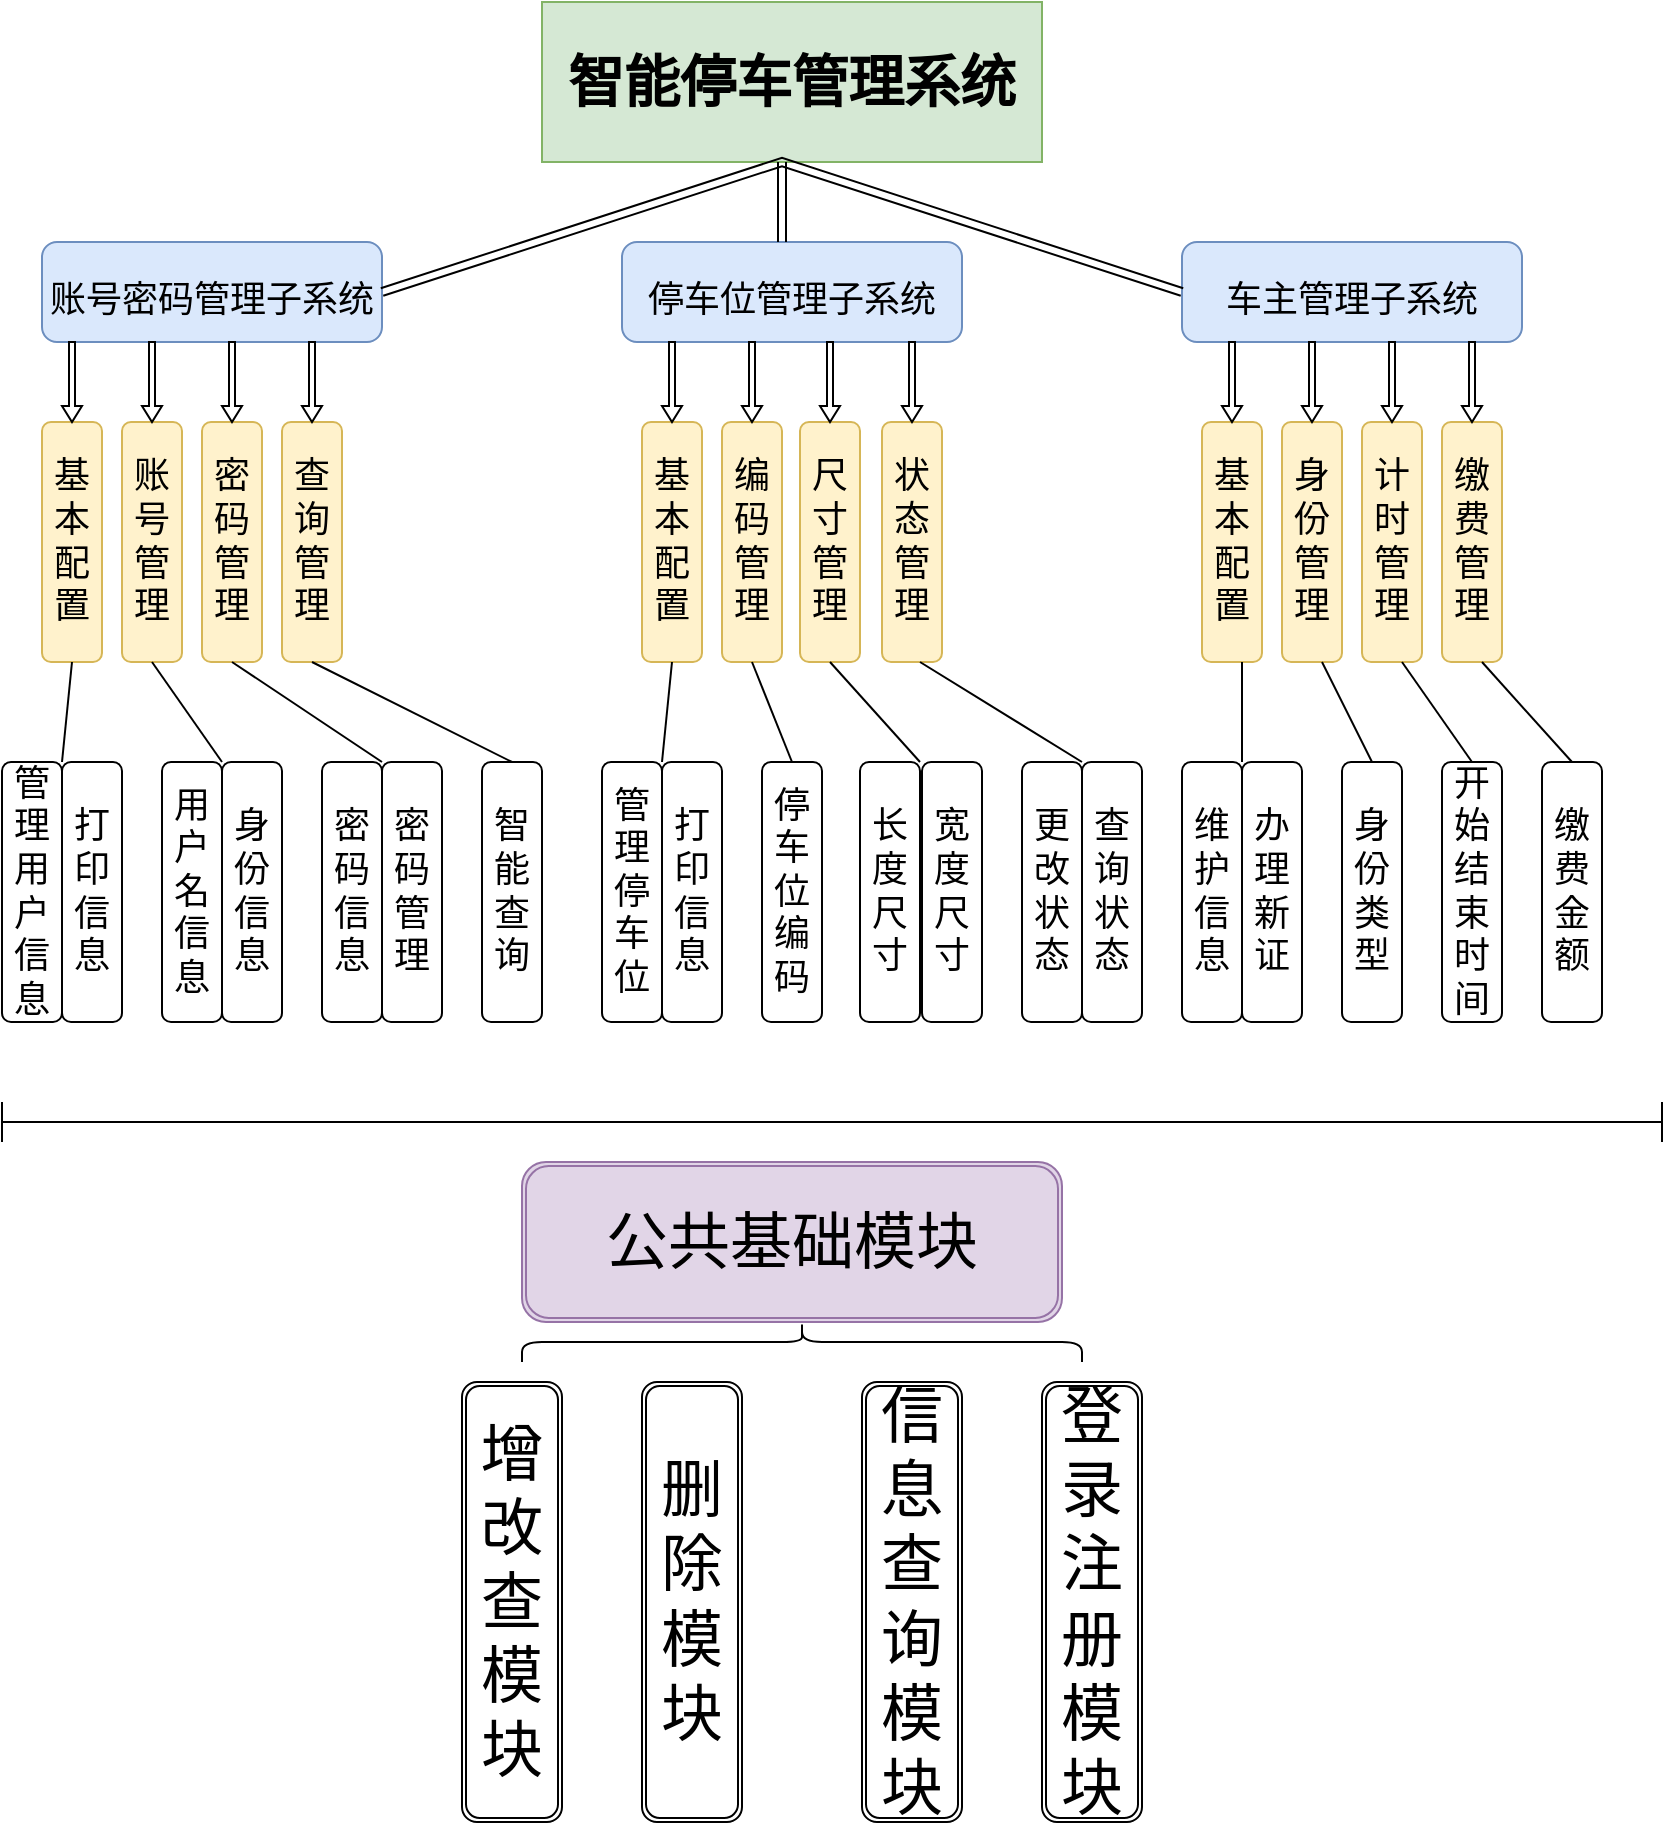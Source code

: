 <mxfile version="15.5.4" type="github">
  <diagram id="gSVXca9Eb3hCfxlaBLrL" name="Page-1">
    <mxGraphModel dx="1038" dy="547" grid="1" gridSize="10" guides="1" tooltips="1" connect="1" arrows="1" fold="1" page="1" pageScale="1" pageWidth="827" pageHeight="1169" math="0" shadow="0">
      <root>
        <mxCell id="0" />
        <mxCell id="1" parent="0" />
        <mxCell id="5DN2GORULXF0SkmwgXZ--1" value="&lt;font size=&quot;1&quot;&gt;&lt;b style=&quot;font-size: 28px&quot;&gt;智能停车管理系统&lt;/b&gt;&lt;/font&gt;" style="rounded=0;whiteSpace=wrap;html=1;fillColor=#d5e8d4;strokeColor=#82b366;" vertex="1" parent="1">
          <mxGeometry x="270" y="30" width="250" height="80" as="geometry" />
        </mxCell>
        <mxCell id="5DN2GORULXF0SkmwgXZ--2" value="&lt;font style=&quot;font-size: 18px&quot;&gt;账号密码管理子系统&lt;/font&gt;" style="rounded=1;whiteSpace=wrap;html=1;fontSize=28;fillColor=#dae8fc;strokeColor=#6c8ebf;" vertex="1" parent="1">
          <mxGeometry x="20" y="150" width="170" height="50" as="geometry" />
        </mxCell>
        <mxCell id="5DN2GORULXF0SkmwgXZ--4" value="&lt;span style=&quot;font-size: 18px&quot;&gt;停车位管理子系统&lt;/span&gt;" style="rounded=1;whiteSpace=wrap;html=1;fontSize=28;fillColor=#dae8fc;strokeColor=#6c8ebf;" vertex="1" parent="1">
          <mxGeometry x="310" y="150" width="170" height="50" as="geometry" />
        </mxCell>
        <mxCell id="5DN2GORULXF0SkmwgXZ--5" value="&lt;span style=&quot;font-size: 18px&quot;&gt;车主管理子系统&lt;/span&gt;" style="rounded=1;whiteSpace=wrap;html=1;fontSize=28;fillColor=#dae8fc;strokeColor=#6c8ebf;" vertex="1" parent="1">
          <mxGeometry x="590" y="150" width="170" height="50" as="geometry" />
        </mxCell>
        <mxCell id="5DN2GORULXF0SkmwgXZ--6" value="基本配置" style="rounded=1;whiteSpace=wrap;html=1;fontSize=18;direction=south;fillColor=#fff2cc;strokeColor=#d6b656;" vertex="1" parent="1">
          <mxGeometry x="20" y="240" width="30" height="120" as="geometry" />
        </mxCell>
        <mxCell id="5DN2GORULXF0SkmwgXZ--7" value="账号管理" style="rounded=1;whiteSpace=wrap;html=1;fontSize=18;direction=south;fillColor=#fff2cc;strokeColor=#d6b656;" vertex="1" parent="1">
          <mxGeometry x="60" y="240" width="30" height="120" as="geometry" />
        </mxCell>
        <mxCell id="5DN2GORULXF0SkmwgXZ--8" value="密码管理" style="rounded=1;whiteSpace=wrap;html=1;fontSize=18;direction=south;fillColor=#fff2cc;strokeColor=#d6b656;" vertex="1" parent="1">
          <mxGeometry x="100" y="240" width="30" height="120" as="geometry" />
        </mxCell>
        <mxCell id="5DN2GORULXF0SkmwgXZ--9" value="查询管理" style="rounded=1;whiteSpace=wrap;html=1;fontSize=18;direction=south;fillColor=#fff2cc;strokeColor=#d6b656;" vertex="1" parent="1">
          <mxGeometry x="140" y="240" width="30" height="120" as="geometry" />
        </mxCell>
        <mxCell id="5DN2GORULXF0SkmwgXZ--10" value="基本配置" style="rounded=1;whiteSpace=wrap;html=1;fontSize=18;direction=south;fillColor=#fff2cc;strokeColor=#d6b656;" vertex="1" parent="1">
          <mxGeometry x="320" y="240" width="30" height="120" as="geometry" />
        </mxCell>
        <mxCell id="5DN2GORULXF0SkmwgXZ--11" value="编码管理" style="rounded=1;whiteSpace=wrap;html=1;fontSize=18;direction=south;fillColor=#fff2cc;strokeColor=#d6b656;" vertex="1" parent="1">
          <mxGeometry x="360" y="240" width="30" height="120" as="geometry" />
        </mxCell>
        <mxCell id="5DN2GORULXF0SkmwgXZ--12" value="尺寸管理" style="rounded=1;whiteSpace=wrap;html=1;fontSize=18;direction=south;fillColor=#fff2cc;strokeColor=#d6b656;" vertex="1" parent="1">
          <mxGeometry x="399" y="240" width="30" height="120" as="geometry" />
        </mxCell>
        <mxCell id="5DN2GORULXF0SkmwgXZ--13" value="状态管理" style="rounded=1;whiteSpace=wrap;html=1;fontSize=18;direction=south;fillColor=#fff2cc;strokeColor=#d6b656;" vertex="1" parent="1">
          <mxGeometry x="440" y="240" width="30" height="120" as="geometry" />
        </mxCell>
        <mxCell id="5DN2GORULXF0SkmwgXZ--14" value="基本配置" style="rounded=1;whiteSpace=wrap;html=1;fontSize=18;direction=south;fillColor=#fff2cc;strokeColor=#d6b656;" vertex="1" parent="1">
          <mxGeometry x="600" y="240" width="30" height="120" as="geometry" />
        </mxCell>
        <mxCell id="5DN2GORULXF0SkmwgXZ--15" value="身份管理" style="rounded=1;whiteSpace=wrap;html=1;fontSize=18;direction=south;fillColor=#fff2cc;strokeColor=#d6b656;" vertex="1" parent="1">
          <mxGeometry x="640" y="240" width="30" height="120" as="geometry" />
        </mxCell>
        <mxCell id="5DN2GORULXF0SkmwgXZ--16" value="计时管理" style="rounded=1;whiteSpace=wrap;html=1;fontSize=18;direction=south;fillColor=#fff2cc;strokeColor=#d6b656;" vertex="1" parent="1">
          <mxGeometry x="680" y="240" width="30" height="120" as="geometry" />
        </mxCell>
        <mxCell id="5DN2GORULXF0SkmwgXZ--23" style="edgeStyle=orthogonalEdgeStyle;rounded=0;orthogonalLoop=1;jettySize=auto;html=1;exitX=0.5;exitY=1;exitDx=0;exitDy=0;fontSize=18;fontColor=#000000;" edge="1" parent="1" source="5DN2GORULXF0SkmwgXZ--17">
          <mxGeometry relative="1" as="geometry">
            <mxPoint x="730" y="300" as="targetPoint" />
          </mxGeometry>
        </mxCell>
        <mxCell id="5DN2GORULXF0SkmwgXZ--17" value="缴费管理" style="rounded=1;whiteSpace=wrap;html=1;fontSize=18;direction=south;fillColor=#fff2cc;strokeColor=#d6b656;" vertex="1" parent="1">
          <mxGeometry x="720" y="240" width="30" height="120" as="geometry" />
        </mxCell>
        <mxCell id="5DN2GORULXF0SkmwgXZ--21" value="" style="shape=link;html=1;rounded=0;fontSize=18;fontColor=#000000;exitX=1;exitY=0.5;exitDx=0;exitDy=0;entryX=0;entryY=0.5;entryDx=0;entryDy=0;" edge="1" parent="1" source="5DN2GORULXF0SkmwgXZ--2" target="5DN2GORULXF0SkmwgXZ--5">
          <mxGeometry width="100" relative="1" as="geometry">
            <mxPoint x="360" y="260" as="sourcePoint" />
            <mxPoint x="460" y="260" as="targetPoint" />
            <Array as="points">
              <mxPoint x="390" y="110" />
            </Array>
          </mxGeometry>
        </mxCell>
        <mxCell id="5DN2GORULXF0SkmwgXZ--22" value="" style="shape=link;html=1;rounded=0;fontSize=18;fontColor=#000000;" edge="1" parent="1">
          <mxGeometry width="100" relative="1" as="geometry">
            <mxPoint x="390" y="150" as="sourcePoint" />
            <mxPoint x="390" y="110" as="targetPoint" />
          </mxGeometry>
        </mxCell>
        <mxCell id="5DN2GORULXF0SkmwgXZ--24" value="" style="shape=singleArrow;direction=south;whiteSpace=wrap;html=1;fontSize=18;fontColor=#000000;" vertex="1" parent="1">
          <mxGeometry x="30" y="200" width="10" height="40" as="geometry" />
        </mxCell>
        <mxCell id="5DN2GORULXF0SkmwgXZ--25" value="" style="shape=singleArrow;direction=south;whiteSpace=wrap;html=1;fontSize=18;fontColor=#000000;" vertex="1" parent="1">
          <mxGeometry x="70" y="200" width="10" height="40" as="geometry" />
        </mxCell>
        <mxCell id="5DN2GORULXF0SkmwgXZ--26" value="" style="shape=singleArrow;direction=south;whiteSpace=wrap;html=1;fontSize=18;fontColor=#000000;" vertex="1" parent="1">
          <mxGeometry x="110" y="200" width="10" height="40" as="geometry" />
        </mxCell>
        <mxCell id="5DN2GORULXF0SkmwgXZ--27" value="" style="shape=singleArrow;direction=south;whiteSpace=wrap;html=1;fontSize=18;fontColor=#000000;" vertex="1" parent="1">
          <mxGeometry x="150" y="200" width="10" height="40" as="geometry" />
        </mxCell>
        <mxCell id="5DN2GORULXF0SkmwgXZ--28" value="" style="shape=singleArrow;direction=south;whiteSpace=wrap;html=1;fontSize=18;fontColor=#000000;" vertex="1" parent="1">
          <mxGeometry x="330" y="200" width="10" height="40" as="geometry" />
        </mxCell>
        <mxCell id="5DN2GORULXF0SkmwgXZ--29" value="" style="shape=singleArrow;direction=south;whiteSpace=wrap;html=1;fontSize=18;fontColor=#000000;" vertex="1" parent="1">
          <mxGeometry x="370" y="200" width="10" height="40" as="geometry" />
        </mxCell>
        <mxCell id="5DN2GORULXF0SkmwgXZ--30" value="" style="shape=singleArrow;direction=south;whiteSpace=wrap;html=1;fontSize=18;fontColor=#000000;" vertex="1" parent="1">
          <mxGeometry x="409" y="200" width="10" height="40" as="geometry" />
        </mxCell>
        <mxCell id="5DN2GORULXF0SkmwgXZ--31" value="" style="shape=singleArrow;direction=south;whiteSpace=wrap;html=1;fontSize=18;fontColor=#000000;" vertex="1" parent="1">
          <mxGeometry x="450" y="200" width="10" height="40" as="geometry" />
        </mxCell>
        <mxCell id="5DN2GORULXF0SkmwgXZ--32" value="" style="shape=singleArrow;direction=south;whiteSpace=wrap;html=1;fontSize=18;fontColor=#000000;" vertex="1" parent="1">
          <mxGeometry x="610" y="200" width="10" height="40" as="geometry" />
        </mxCell>
        <mxCell id="5DN2GORULXF0SkmwgXZ--33" value="" style="shape=singleArrow;direction=south;whiteSpace=wrap;html=1;fontSize=18;fontColor=#000000;" vertex="1" parent="1">
          <mxGeometry x="650" y="200" width="10" height="40" as="geometry" />
        </mxCell>
        <mxCell id="5DN2GORULXF0SkmwgXZ--34" value="" style="shape=singleArrow;direction=south;whiteSpace=wrap;html=1;fontSize=18;fontColor=#000000;" vertex="1" parent="1">
          <mxGeometry x="690" y="200" width="10" height="40" as="geometry" />
        </mxCell>
        <mxCell id="5DN2GORULXF0SkmwgXZ--35" value="" style="shape=singleArrow;direction=south;whiteSpace=wrap;html=1;fontSize=18;fontColor=#000000;" vertex="1" parent="1">
          <mxGeometry x="730" y="200" width="10" height="40" as="geometry" />
        </mxCell>
        <mxCell id="5DN2GORULXF0SkmwgXZ--36" value="管理用户信息" style="rounded=1;whiteSpace=wrap;html=1;fontSize=18;fontColor=#000000;" vertex="1" parent="1">
          <mxGeometry y="410" width="30" height="130" as="geometry" />
        </mxCell>
        <mxCell id="5DN2GORULXF0SkmwgXZ--37" value="打印信息" style="rounded=1;whiteSpace=wrap;html=1;fontSize=18;fontColor=#000000;" vertex="1" parent="1">
          <mxGeometry x="30" y="410" width="30" height="130" as="geometry" />
        </mxCell>
        <mxCell id="5DN2GORULXF0SkmwgXZ--38" value="用户名信息" style="rounded=1;whiteSpace=wrap;html=1;fontSize=18;fontColor=#000000;" vertex="1" parent="1">
          <mxGeometry x="80" y="410" width="30" height="130" as="geometry" />
        </mxCell>
        <mxCell id="5DN2GORULXF0SkmwgXZ--39" value="身份信息" style="rounded=1;whiteSpace=wrap;html=1;fontSize=18;fontColor=#000000;" vertex="1" parent="1">
          <mxGeometry x="110" y="410" width="30" height="130" as="geometry" />
        </mxCell>
        <mxCell id="5DN2GORULXF0SkmwgXZ--40" value="密码信息" style="rounded=1;whiteSpace=wrap;html=1;fontSize=18;fontColor=#000000;" vertex="1" parent="1">
          <mxGeometry x="160" y="410" width="30" height="130" as="geometry" />
        </mxCell>
        <mxCell id="5DN2GORULXF0SkmwgXZ--41" value="密码管理" style="rounded=1;whiteSpace=wrap;html=1;fontSize=18;fontColor=#000000;" vertex="1" parent="1">
          <mxGeometry x="190" y="410" width="30" height="130" as="geometry" />
        </mxCell>
        <mxCell id="5DN2GORULXF0SkmwgXZ--42" value="智能查询" style="rounded=1;whiteSpace=wrap;html=1;fontSize=18;fontColor=#000000;" vertex="1" parent="1">
          <mxGeometry x="240" y="410" width="30" height="130" as="geometry" />
        </mxCell>
        <mxCell id="5DN2GORULXF0SkmwgXZ--43" value="管理停车位" style="rounded=1;whiteSpace=wrap;html=1;fontSize=18;fontColor=#000000;" vertex="1" parent="1">
          <mxGeometry x="300" y="410" width="30" height="130" as="geometry" />
        </mxCell>
        <mxCell id="5DN2GORULXF0SkmwgXZ--44" value="打印信息" style="rounded=1;whiteSpace=wrap;html=1;fontSize=18;fontColor=#000000;" vertex="1" parent="1">
          <mxGeometry x="330" y="410" width="30" height="130" as="geometry" />
        </mxCell>
        <mxCell id="5DN2GORULXF0SkmwgXZ--45" value="停车位编码" style="rounded=1;whiteSpace=wrap;html=1;fontSize=18;fontColor=#000000;" vertex="1" parent="1">
          <mxGeometry x="380" y="410" width="30" height="130" as="geometry" />
        </mxCell>
        <mxCell id="5DN2GORULXF0SkmwgXZ--55" style="edgeStyle=orthogonalEdgeStyle;rounded=0;orthogonalLoop=1;jettySize=auto;html=1;exitX=1;exitY=0.75;exitDx=0;exitDy=0;fontSize=18;fontColor=#000000;" edge="1" parent="1" source="5DN2GORULXF0SkmwgXZ--46">
          <mxGeometry relative="1" as="geometry">
            <mxPoint x="450" y="508" as="targetPoint" />
          </mxGeometry>
        </mxCell>
        <mxCell id="5DN2GORULXF0SkmwgXZ--46" value="长度尺寸&lt;span style=&quot;color: rgba(0 , 0 , 0 , 0) ; font-family: monospace ; font-size: 0px&quot;&gt;%3CmxGraphModel%3E%3Croot%3E%3CmxCell%20id%3D%220%22%2F%3E%3CmxCell%20id%3D%221%22%20parent%3D%220%22%2F%3E%3CmxCell%20id%3D%222%22%20value%3D%22%E7%AE%A1%E7%90%86%E7%94%A8%E6%88%B7%E4%BF%A1%E6%81%AF%22%20style%3D%22rounded%3D1%3BwhiteSpace%3Dwrap%3Bhtml%3D1%3BfontSize%3D18%3BfontColor%3D%23000000%3B%22%20vertex%3D%221%22%20parent%3D%221%22%3E%3CmxGeometry%20y%3D%22410%22%20width%3D%2230%22%20height%3D%22130%22%20as%3D%22geometry%22%2F%3E%3C%2FmxCell%3E%3C%2Froot%3E%3C%2FmxGraphModel%3E&lt;/span&gt;" style="rounded=1;whiteSpace=wrap;html=1;fontSize=18;fontColor=#000000;" vertex="1" parent="1">
          <mxGeometry x="429" y="410" width="30" height="130" as="geometry" />
        </mxCell>
        <mxCell id="5DN2GORULXF0SkmwgXZ--47" value="宽度尺寸" style="rounded=1;whiteSpace=wrap;html=1;fontSize=18;fontColor=#000000;" vertex="1" parent="1">
          <mxGeometry x="460" y="410" width="30" height="130" as="geometry" />
        </mxCell>
        <mxCell id="5DN2GORULXF0SkmwgXZ--48" value="更改状态" style="rounded=1;whiteSpace=wrap;html=1;fontSize=18;fontColor=#000000;" vertex="1" parent="1">
          <mxGeometry x="510" y="410" width="30" height="130" as="geometry" />
        </mxCell>
        <mxCell id="5DN2GORULXF0SkmwgXZ--49" value="查询状态" style="rounded=1;whiteSpace=wrap;html=1;fontSize=18;fontColor=#000000;" vertex="1" parent="1">
          <mxGeometry x="540" y="410" width="30" height="130" as="geometry" />
        </mxCell>
        <mxCell id="5DN2GORULXF0SkmwgXZ--50" value="维护信息" style="rounded=1;whiteSpace=wrap;html=1;fontSize=18;fontColor=#000000;" vertex="1" parent="1">
          <mxGeometry x="590" y="410" width="30" height="130" as="geometry" />
        </mxCell>
        <mxCell id="5DN2GORULXF0SkmwgXZ--51" value="办理新证" style="rounded=1;whiteSpace=wrap;html=1;fontSize=18;fontColor=#000000;" vertex="1" parent="1">
          <mxGeometry x="620" y="410" width="30" height="130" as="geometry" />
        </mxCell>
        <mxCell id="5DN2GORULXF0SkmwgXZ--52" value="身份类型" style="rounded=1;whiteSpace=wrap;html=1;fontSize=18;fontColor=#000000;" vertex="1" parent="1">
          <mxGeometry x="670" y="410" width="30" height="130" as="geometry" />
        </mxCell>
        <mxCell id="5DN2GORULXF0SkmwgXZ--53" value="开始结束时间" style="rounded=1;whiteSpace=wrap;html=1;fontSize=18;fontColor=#000000;" vertex="1" parent="1">
          <mxGeometry x="720" y="410" width="30" height="130" as="geometry" />
        </mxCell>
        <mxCell id="5DN2GORULXF0SkmwgXZ--54" value="缴费金额" style="rounded=1;whiteSpace=wrap;html=1;fontSize=18;fontColor=#000000;" vertex="1" parent="1">
          <mxGeometry x="770" y="410" width="30" height="130" as="geometry" />
        </mxCell>
        <mxCell id="5DN2GORULXF0SkmwgXZ--56" value="" style="endArrow=none;html=1;rounded=0;fontSize=18;fontColor=#000000;exitX=0;exitY=0;exitDx=0;exitDy=0;entryX=1;entryY=0.5;entryDx=0;entryDy=0;" edge="1" parent="1" source="5DN2GORULXF0SkmwgXZ--37" target="5DN2GORULXF0SkmwgXZ--6">
          <mxGeometry width="50" height="50" relative="1" as="geometry">
            <mxPoint x="20" y="410" as="sourcePoint" />
            <mxPoint x="70" y="360" as="targetPoint" />
          </mxGeometry>
        </mxCell>
        <mxCell id="5DN2GORULXF0SkmwgXZ--57" value="" style="endArrow=none;html=1;rounded=0;fontSize=18;fontColor=#000000;entryX=1;entryY=0.5;entryDx=0;entryDy=0;" edge="1" parent="1" target="5DN2GORULXF0SkmwgXZ--7">
          <mxGeometry width="50" height="50" relative="1" as="geometry">
            <mxPoint x="110" y="410" as="sourcePoint" />
            <mxPoint x="150" y="360" as="targetPoint" />
            <Array as="points" />
          </mxGeometry>
        </mxCell>
        <mxCell id="5DN2GORULXF0SkmwgXZ--58" value="" style="endArrow=none;html=1;rounded=0;fontSize=18;fontColor=#000000;entryX=1;entryY=0.5;entryDx=0;entryDy=0;exitX=0;exitY=0;exitDx=0;exitDy=0;" edge="1" parent="1" source="5DN2GORULXF0SkmwgXZ--41" target="5DN2GORULXF0SkmwgXZ--8">
          <mxGeometry width="50" height="50" relative="1" as="geometry">
            <mxPoint x="310" y="410" as="sourcePoint" />
            <mxPoint x="360" y="360" as="targetPoint" />
          </mxGeometry>
        </mxCell>
        <mxCell id="5DN2GORULXF0SkmwgXZ--59" value="" style="endArrow=none;html=1;rounded=0;fontSize=18;fontColor=#000000;entryX=1;entryY=0.5;entryDx=0;entryDy=0;exitX=0.5;exitY=0;exitDx=0;exitDy=0;" edge="1" parent="1" source="5DN2GORULXF0SkmwgXZ--42" target="5DN2GORULXF0SkmwgXZ--9">
          <mxGeometry width="50" height="50" relative="1" as="geometry">
            <mxPoint x="310" y="410" as="sourcePoint" />
            <mxPoint x="360" y="360" as="targetPoint" />
          </mxGeometry>
        </mxCell>
        <mxCell id="5DN2GORULXF0SkmwgXZ--60" value="" style="endArrow=none;html=1;rounded=0;fontSize=18;fontColor=#000000;entryX=1;entryY=0.5;entryDx=0;entryDy=0;exitX=1;exitY=0;exitDx=0;exitDy=0;" edge="1" parent="1" source="5DN2GORULXF0SkmwgXZ--43" target="5DN2GORULXF0SkmwgXZ--10">
          <mxGeometry width="50" height="50" relative="1" as="geometry">
            <mxPoint x="310" y="410" as="sourcePoint" />
            <mxPoint x="360" y="360" as="targetPoint" />
          </mxGeometry>
        </mxCell>
        <mxCell id="5DN2GORULXF0SkmwgXZ--61" value="" style="endArrow=none;html=1;rounded=0;fontSize=18;fontColor=#000000;entryX=1;entryY=0.5;entryDx=0;entryDy=0;exitX=0.5;exitY=0;exitDx=0;exitDy=0;" edge="1" parent="1" source="5DN2GORULXF0SkmwgXZ--45" target="5DN2GORULXF0SkmwgXZ--11">
          <mxGeometry width="50" height="50" relative="1" as="geometry">
            <mxPoint x="310" y="410" as="sourcePoint" />
            <mxPoint x="360" y="360" as="targetPoint" />
          </mxGeometry>
        </mxCell>
        <mxCell id="5DN2GORULXF0SkmwgXZ--62" value="" style="endArrow=none;html=1;rounded=0;fontSize=18;fontColor=#000000;exitX=1;exitY=0;exitDx=0;exitDy=0;" edge="1" parent="1" source="5DN2GORULXF0SkmwgXZ--46">
          <mxGeometry width="50" height="50" relative="1" as="geometry">
            <mxPoint x="364" y="410" as="sourcePoint" />
            <mxPoint x="414" y="360" as="targetPoint" />
          </mxGeometry>
        </mxCell>
        <mxCell id="5DN2GORULXF0SkmwgXZ--63" value="" style="endArrow=none;html=1;rounded=0;fontSize=18;fontColor=#000000;exitX=1;exitY=0;exitDx=0;exitDy=0;" edge="1" parent="1" source="5DN2GORULXF0SkmwgXZ--48">
          <mxGeometry width="50" height="50" relative="1" as="geometry">
            <mxPoint x="409" y="410" as="sourcePoint" />
            <mxPoint x="459" y="360" as="targetPoint" />
          </mxGeometry>
        </mxCell>
        <mxCell id="5DN2GORULXF0SkmwgXZ--64" value="" style="endArrow=none;html=1;rounded=0;fontSize=18;fontColor=#000000;exitX=1;exitY=0;exitDx=0;exitDy=0;" edge="1" parent="1" source="5DN2GORULXF0SkmwgXZ--50">
          <mxGeometry width="50" height="50" relative="1" as="geometry">
            <mxPoint x="570" y="410" as="sourcePoint" />
            <mxPoint x="620" y="360" as="targetPoint" />
          </mxGeometry>
        </mxCell>
        <mxCell id="5DN2GORULXF0SkmwgXZ--65" value="" style="endArrow=none;html=1;rounded=0;fontSize=18;fontColor=#000000;exitX=0.5;exitY=0;exitDx=0;exitDy=0;" edge="1" parent="1" source="5DN2GORULXF0SkmwgXZ--52">
          <mxGeometry width="50" height="50" relative="1" as="geometry">
            <mxPoint x="610" y="410" as="sourcePoint" />
            <mxPoint x="660" y="360" as="targetPoint" />
          </mxGeometry>
        </mxCell>
        <mxCell id="5DN2GORULXF0SkmwgXZ--66" value="" style="endArrow=none;html=1;rounded=0;fontSize=18;fontColor=#000000;exitX=0.5;exitY=0;exitDx=0;exitDy=0;" edge="1" parent="1" source="5DN2GORULXF0SkmwgXZ--53">
          <mxGeometry width="50" height="50" relative="1" as="geometry">
            <mxPoint x="650" y="410" as="sourcePoint" />
            <mxPoint x="700" y="360" as="targetPoint" />
          </mxGeometry>
        </mxCell>
        <mxCell id="5DN2GORULXF0SkmwgXZ--67" value="" style="endArrow=none;html=1;rounded=0;fontSize=18;fontColor=#000000;exitX=0.5;exitY=0;exitDx=0;exitDy=0;" edge="1" parent="1" source="5DN2GORULXF0SkmwgXZ--54">
          <mxGeometry width="50" height="50" relative="1" as="geometry">
            <mxPoint x="690" y="410" as="sourcePoint" />
            <mxPoint x="740" y="360" as="targetPoint" />
          </mxGeometry>
        </mxCell>
        <mxCell id="5DN2GORULXF0SkmwgXZ--68" value="" style="shape=crossbar;whiteSpace=wrap;html=1;rounded=1;fontSize=18;fontColor=#000000;" vertex="1" parent="1">
          <mxGeometry y="580" width="830" height="20" as="geometry" />
        </mxCell>
        <mxCell id="5DN2GORULXF0SkmwgXZ--69" value="&lt;font style=&quot;font-size: 31px&quot;&gt;公共基础模块&lt;/font&gt;" style="shape=ext;double=1;rounded=1;whiteSpace=wrap;html=1;fontSize=18;fillColor=#e1d5e7;strokeColor=#9673a6;" vertex="1" parent="1">
          <mxGeometry x="260" y="610" width="270" height="80" as="geometry" />
        </mxCell>
        <mxCell id="5DN2GORULXF0SkmwgXZ--70" value="增改查模块" style="shape=ext;double=1;rounded=1;whiteSpace=wrap;html=1;fontSize=31;fontColor=#000000;direction=south;" vertex="1" parent="1">
          <mxGeometry x="230" y="720" width="50" height="220" as="geometry" />
        </mxCell>
        <mxCell id="5DN2GORULXF0SkmwgXZ--71" value="删除模块" style="shape=ext;double=1;rounded=1;whiteSpace=wrap;html=1;fontSize=31;fontColor=#000000;direction=south;" vertex="1" parent="1">
          <mxGeometry x="320" y="720" width="50" height="220" as="geometry" />
        </mxCell>
        <mxCell id="5DN2GORULXF0SkmwgXZ--72" value="信息查询模块" style="shape=ext;double=1;rounded=1;whiteSpace=wrap;html=1;fontSize=31;fontColor=#000000;direction=south;" vertex="1" parent="1">
          <mxGeometry x="430" y="720" width="50" height="220" as="geometry" />
        </mxCell>
        <mxCell id="5DN2GORULXF0SkmwgXZ--73" value="登录注册模块" style="shape=ext;double=1;rounded=1;whiteSpace=wrap;html=1;fontSize=31;fontColor=#000000;direction=south;" vertex="1" parent="1">
          <mxGeometry x="520" y="720" width="50" height="220" as="geometry" />
        </mxCell>
        <mxCell id="5DN2GORULXF0SkmwgXZ--74" value="" style="shape=curlyBracket;whiteSpace=wrap;html=1;rounded=1;fontSize=31;fontColor=#000000;direction=south;" vertex="1" parent="1">
          <mxGeometry x="260" y="690" width="280" height="20" as="geometry" />
        </mxCell>
      </root>
    </mxGraphModel>
  </diagram>
</mxfile>
